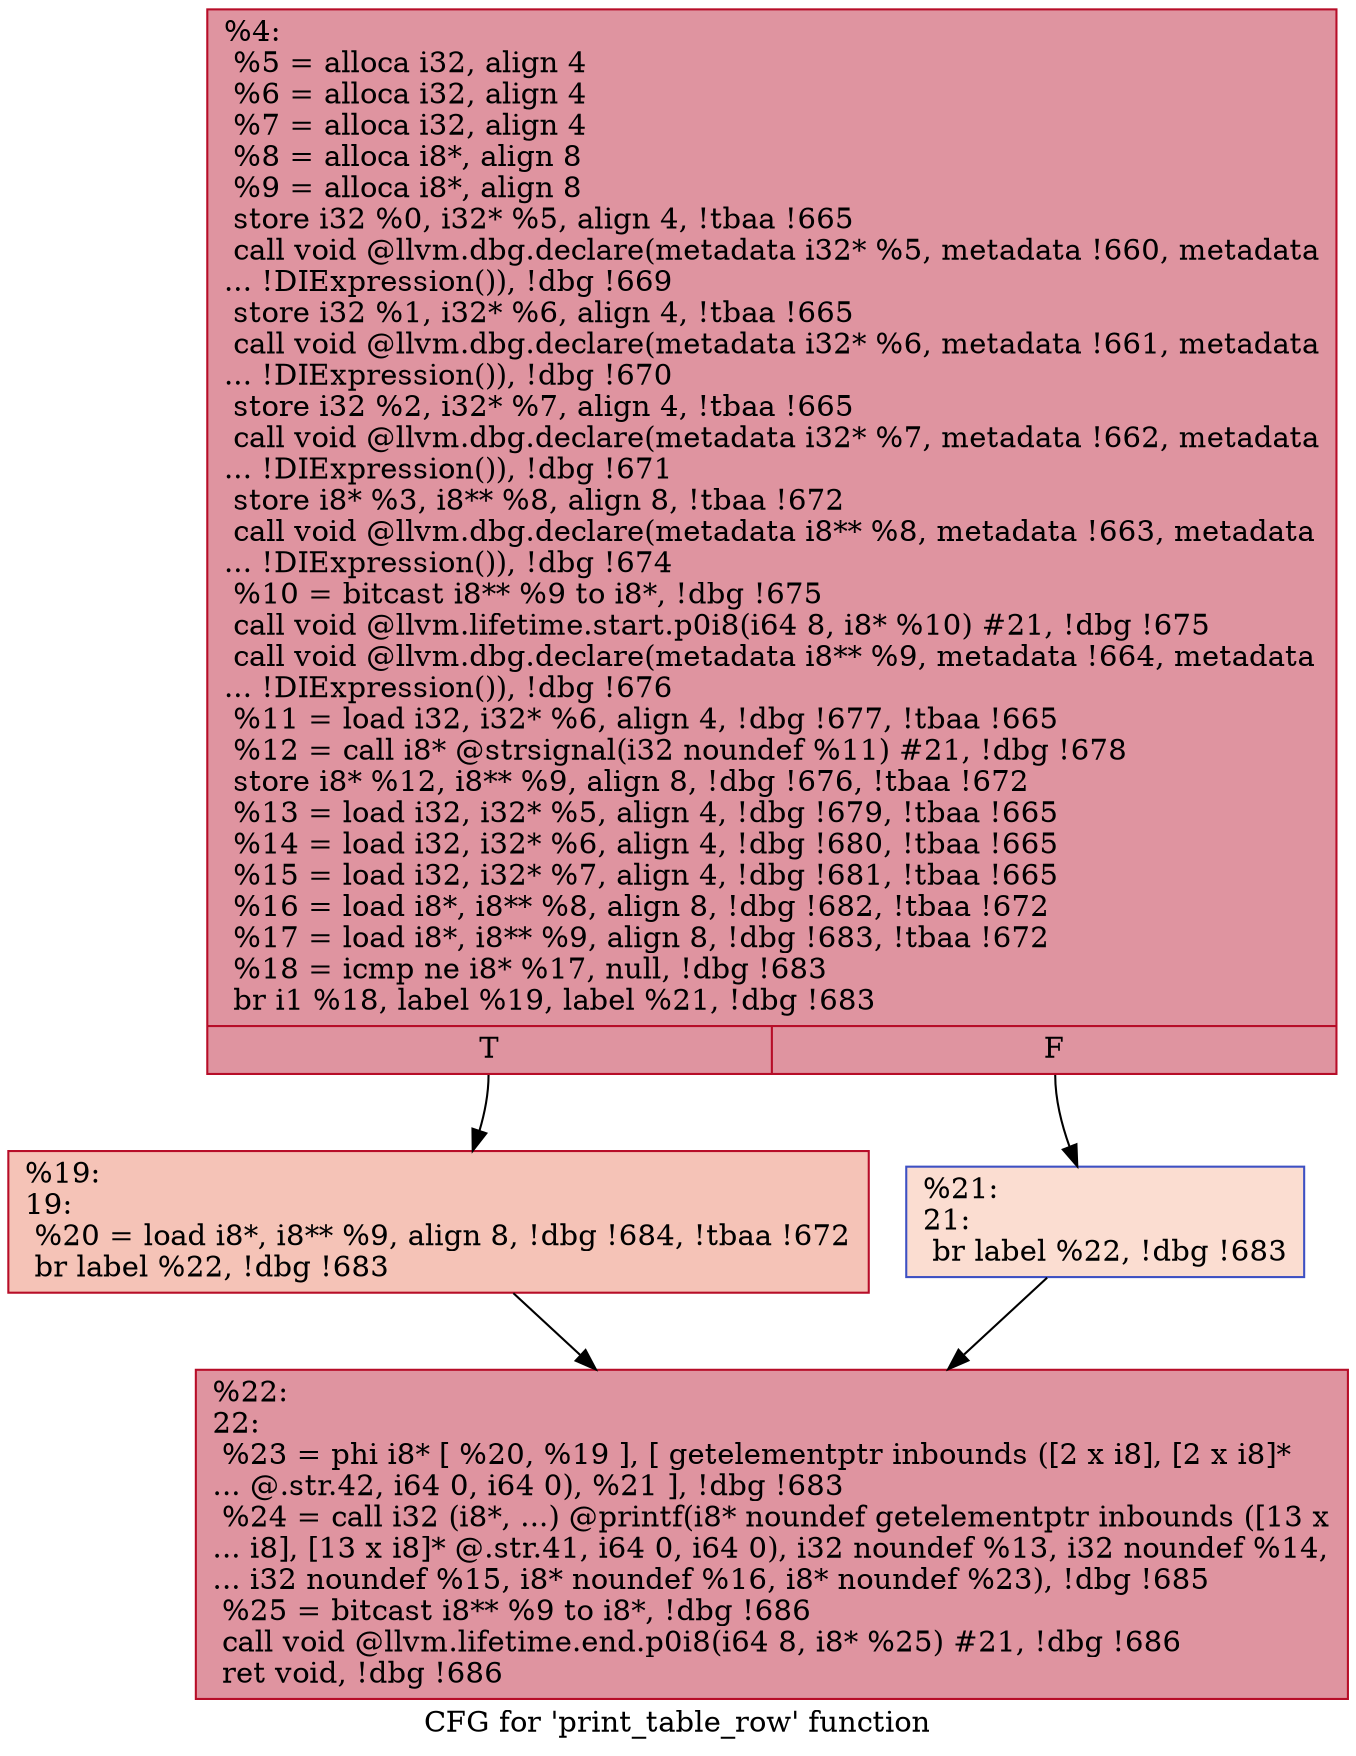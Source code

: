 digraph "CFG for 'print_table_row' function" {
	label="CFG for 'print_table_row' function";

	Node0x1aa1f30 [shape=record,color="#b70d28ff", style=filled, fillcolor="#b70d2870",label="{%4:\l  %5 = alloca i32, align 4\l  %6 = alloca i32, align 4\l  %7 = alloca i32, align 4\l  %8 = alloca i8*, align 8\l  %9 = alloca i8*, align 8\l  store i32 %0, i32* %5, align 4, !tbaa !665\l  call void @llvm.dbg.declare(metadata i32* %5, metadata !660, metadata\l... !DIExpression()), !dbg !669\l  store i32 %1, i32* %6, align 4, !tbaa !665\l  call void @llvm.dbg.declare(metadata i32* %6, metadata !661, metadata\l... !DIExpression()), !dbg !670\l  store i32 %2, i32* %7, align 4, !tbaa !665\l  call void @llvm.dbg.declare(metadata i32* %7, metadata !662, metadata\l... !DIExpression()), !dbg !671\l  store i8* %3, i8** %8, align 8, !tbaa !672\l  call void @llvm.dbg.declare(metadata i8** %8, metadata !663, metadata\l... !DIExpression()), !dbg !674\l  %10 = bitcast i8** %9 to i8*, !dbg !675\l  call void @llvm.lifetime.start.p0i8(i64 8, i8* %10) #21, !dbg !675\l  call void @llvm.dbg.declare(metadata i8** %9, metadata !664, metadata\l... !DIExpression()), !dbg !676\l  %11 = load i32, i32* %6, align 4, !dbg !677, !tbaa !665\l  %12 = call i8* @strsignal(i32 noundef %11) #21, !dbg !678\l  store i8* %12, i8** %9, align 8, !dbg !676, !tbaa !672\l  %13 = load i32, i32* %5, align 4, !dbg !679, !tbaa !665\l  %14 = load i32, i32* %6, align 4, !dbg !680, !tbaa !665\l  %15 = load i32, i32* %7, align 4, !dbg !681, !tbaa !665\l  %16 = load i8*, i8** %8, align 8, !dbg !682, !tbaa !672\l  %17 = load i8*, i8** %9, align 8, !dbg !683, !tbaa !672\l  %18 = icmp ne i8* %17, null, !dbg !683\l  br i1 %18, label %19, label %21, !dbg !683\l|{<s0>T|<s1>F}}"];
	Node0x1aa1f30:s0 -> Node0x1a45d90;
	Node0x1aa1f30:s1 -> Node0x1a45de0;
	Node0x1a45d90 [shape=record,color="#b70d28ff", style=filled, fillcolor="#e8765c70",label="{%19:\l19:                                               \l  %20 = load i8*, i8** %9, align 8, !dbg !684, !tbaa !672\l  br label %22, !dbg !683\l}"];
	Node0x1a45d90 -> Node0x1a45e30;
	Node0x1a45de0 [shape=record,color="#3d50c3ff", style=filled, fillcolor="#f7b39670",label="{%21:\l21:                                               \l  br label %22, !dbg !683\l}"];
	Node0x1a45de0 -> Node0x1a45e30;
	Node0x1a45e30 [shape=record,color="#b70d28ff", style=filled, fillcolor="#b70d2870",label="{%22:\l22:                                               \l  %23 = phi i8* [ %20, %19 ], [ getelementptr inbounds ([2 x i8], [2 x i8]*\l... @.str.42, i64 0, i64 0), %21 ], !dbg !683\l  %24 = call i32 (i8*, ...) @printf(i8* noundef getelementptr inbounds ([13 x\l... i8], [13 x i8]* @.str.41, i64 0, i64 0), i32 noundef %13, i32 noundef %14,\l... i32 noundef %15, i8* noundef %16, i8* noundef %23), !dbg !685\l  %25 = bitcast i8** %9 to i8*, !dbg !686\l  call void @llvm.lifetime.end.p0i8(i64 8, i8* %25) #21, !dbg !686\l  ret void, !dbg !686\l}"];
}
